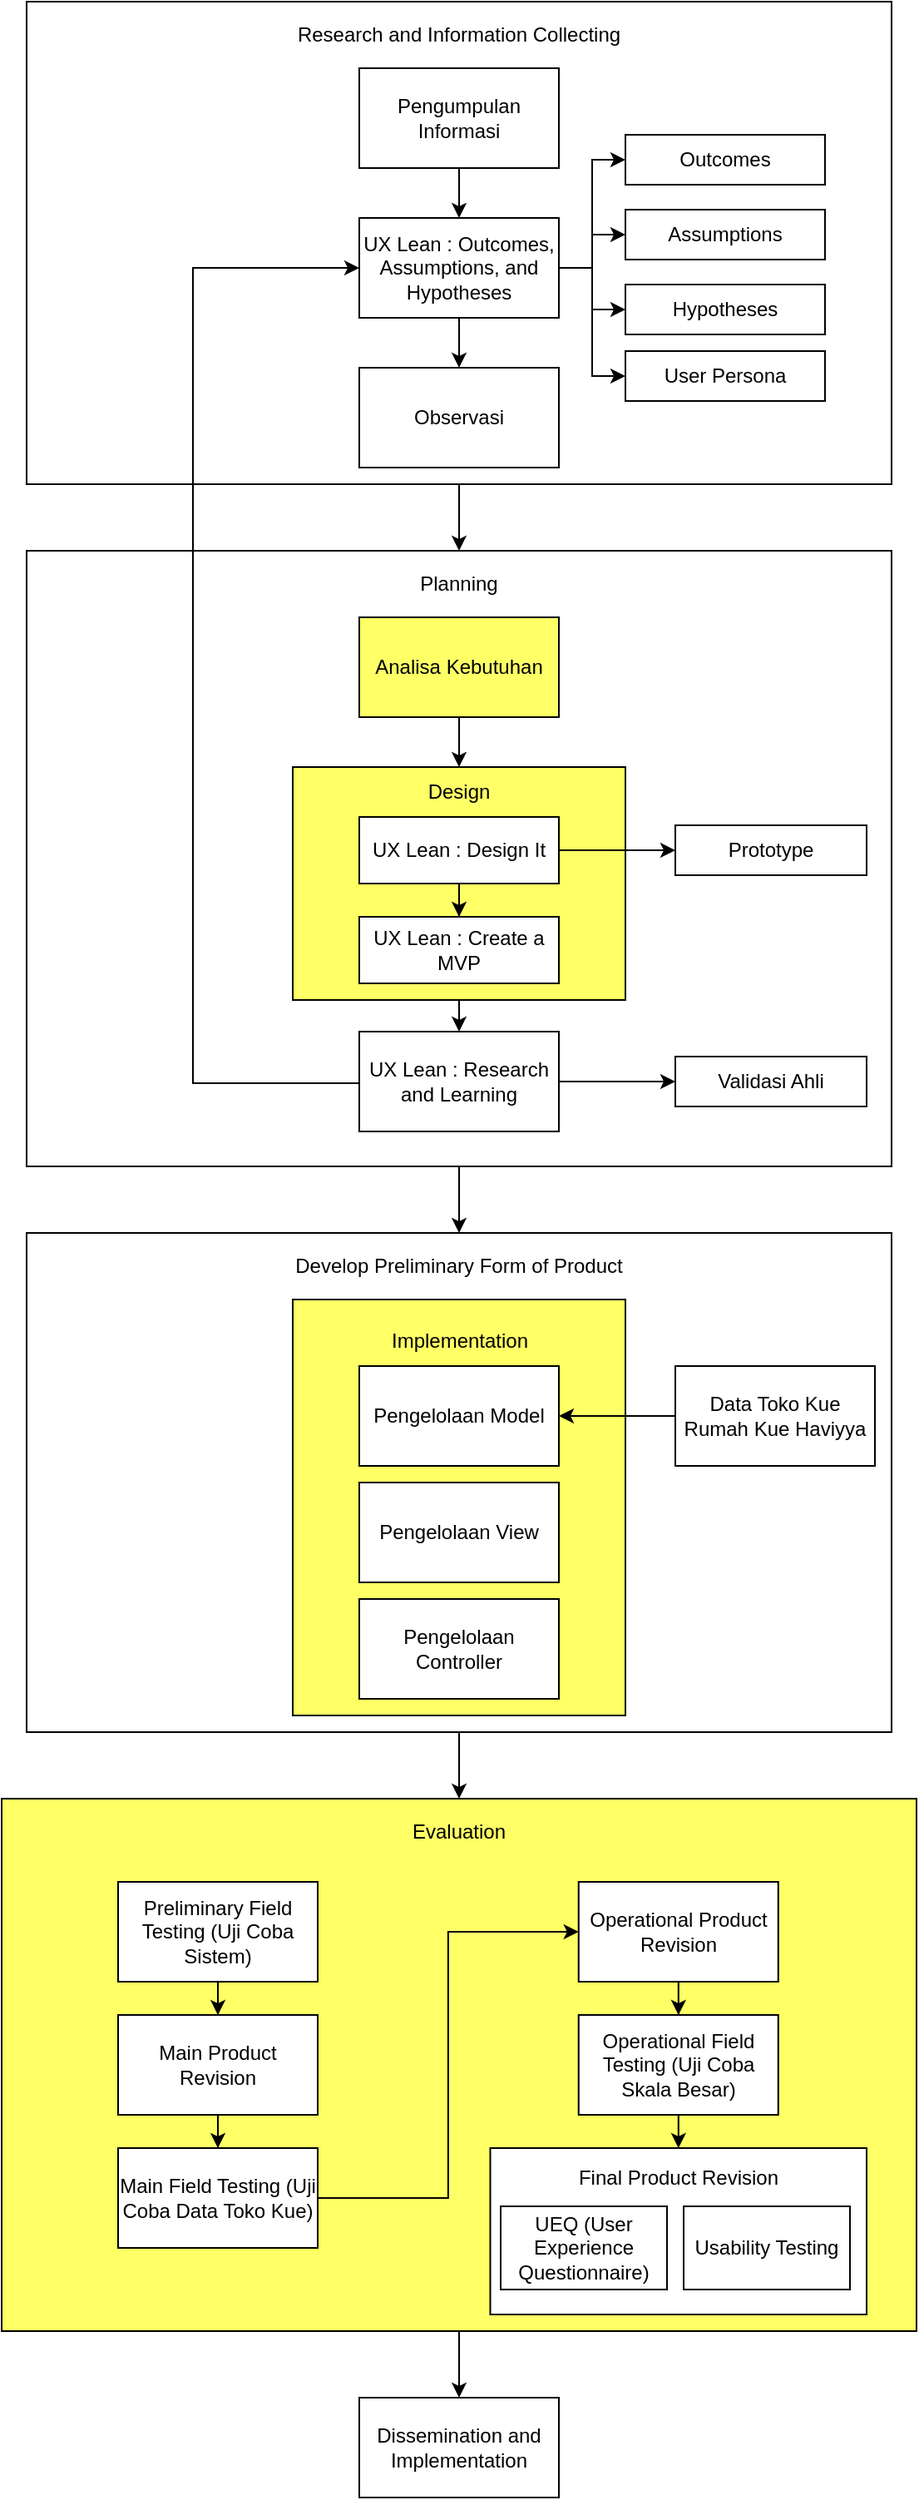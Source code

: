 <mxfile version="24.0.8" type="device">
  <diagram name="Page-1" id="NYpOCwVpXU6mk0hm9_1A">
    <mxGraphModel dx="1434" dy="1846" grid="1" gridSize="10" guides="1" tooltips="1" connect="1" arrows="1" fold="1" page="1" pageScale="1" pageWidth="850" pageHeight="1100" math="0" shadow="0">
      <root>
        <mxCell id="0" />
        <mxCell id="1" parent="0" />
        <mxCell id="IvBj8CLPbsUPMUOufymN-16" value="" style="edgeStyle=orthogonalEdgeStyle;rounded=0;orthogonalLoop=1;jettySize=auto;html=1;" parent="1" source="IvBj8CLPbsUPMUOufymN-1" target="IvBj8CLPbsUPMUOufymN-14" edge="1">
          <mxGeometry relative="1" as="geometry" />
        </mxCell>
        <mxCell id="IvBj8CLPbsUPMUOufymN-1" value="" style="rounded=0;whiteSpace=wrap;html=1;" parent="1" vertex="1">
          <mxGeometry x="50" y="-20" width="520" height="290" as="geometry" />
        </mxCell>
        <mxCell id="IvBj8CLPbsUPMUOufymN-23" value="" style="edgeStyle=orthogonalEdgeStyle;rounded=0;orthogonalLoop=1;jettySize=auto;html=1;" parent="1" source="IvBj8CLPbsUPMUOufymN-2" target="IvBj8CLPbsUPMUOufymN-22" edge="1">
          <mxGeometry relative="1" as="geometry" />
        </mxCell>
        <mxCell id="IvBj8CLPbsUPMUOufymN-2" value="Pengumpulan Informasi" style="rounded=0;whiteSpace=wrap;html=1;" parent="1" vertex="1">
          <mxGeometry x="250" y="20" width="120" height="60" as="geometry" />
        </mxCell>
        <mxCell id="IvBj8CLPbsUPMUOufymN-6" value="&lt;div style=&quot;&quot;&gt;&lt;span style=&quot;background-color: initial;&quot;&gt;Research and Information Collecting&lt;/span&gt;&lt;/div&gt;" style="text;html=1;align=center;verticalAlign=middle;whiteSpace=wrap;rounded=0;" parent="1" vertex="1">
          <mxGeometry x="190" y="-20" width="240" height="40" as="geometry" />
        </mxCell>
        <mxCell id="IvBj8CLPbsUPMUOufymN-7" value="Observasi" style="rounded=0;whiteSpace=wrap;html=1;" parent="1" vertex="1">
          <mxGeometry x="250" y="200" width="120" height="60" as="geometry" />
        </mxCell>
        <mxCell id="IvBj8CLPbsUPMUOufymN-32" value="" style="edgeStyle=orthogonalEdgeStyle;rounded=0;orthogonalLoop=1;jettySize=auto;html=1;" parent="1" source="IvBj8CLPbsUPMUOufymN-11" target="IvBj8CLPbsUPMUOufymN-20" edge="1">
          <mxGeometry relative="1" as="geometry" />
        </mxCell>
        <mxCell id="IvBj8CLPbsUPMUOufymN-11" value="" style="rounded=0;whiteSpace=wrap;html=1;" parent="1" vertex="1">
          <mxGeometry x="50" y="310" width="520" height="370" as="geometry" />
        </mxCell>
        <mxCell id="E_WTX5XMwyGVV0jlAs2--15" style="edgeStyle=orthogonalEdgeStyle;rounded=0;orthogonalLoop=1;jettySize=auto;html=1;entryX=0.5;entryY=0;entryDx=0;entryDy=0;" edge="1" parent="1" source="IvBj8CLPbsUPMUOufymN-13" target="IvBj8CLPbsUPMUOufymN-15">
          <mxGeometry relative="1" as="geometry" />
        </mxCell>
        <mxCell id="IvBj8CLPbsUPMUOufymN-13" value="Analisa Kebutuhan" style="rounded=0;whiteSpace=wrap;html=1;labelBackgroundColor=none;fillColor=#FFFF66;" parent="1" vertex="1">
          <mxGeometry x="250" y="350" width="120" height="60" as="geometry" />
        </mxCell>
        <mxCell id="IvBj8CLPbsUPMUOufymN-14" value="&lt;div style=&quot;&quot;&gt;&lt;span style=&quot;background-color: initial;&quot;&gt;Planning&lt;/span&gt;&lt;/div&gt;" style="text;html=1;align=center;verticalAlign=middle;whiteSpace=wrap;rounded=0;" parent="1" vertex="1">
          <mxGeometry x="190" y="310" width="240" height="40" as="geometry" />
        </mxCell>
        <mxCell id="E_WTX5XMwyGVV0jlAs2--21" style="edgeStyle=orthogonalEdgeStyle;rounded=0;orthogonalLoop=1;jettySize=auto;html=1;exitX=0.5;exitY=1;exitDx=0;exitDy=0;entryX=0.5;entryY=0;entryDx=0;entryDy=0;" edge="1" parent="1" source="IvBj8CLPbsUPMUOufymN-15" target="E_WTX5XMwyGVV0jlAs2--18">
          <mxGeometry relative="1" as="geometry" />
        </mxCell>
        <mxCell id="IvBj8CLPbsUPMUOufymN-15" value="" style="rounded=0;whiteSpace=wrap;html=1;fillColor=#FFFF66;" parent="1" vertex="1">
          <mxGeometry x="210" y="440" width="200" height="140" as="geometry" />
        </mxCell>
        <mxCell id="sx8P-JR-lrS15smXJ_WB-1" style="edgeStyle=orthogonalEdgeStyle;rounded=0;orthogonalLoop=1;jettySize=auto;html=1;entryX=0.5;entryY=0;entryDx=0;entryDy=0;" parent="1" source="IvBj8CLPbsUPMUOufymN-17" target="IvBj8CLPbsUPMUOufymN-39" edge="1">
          <mxGeometry relative="1" as="geometry" />
        </mxCell>
        <mxCell id="IvBj8CLPbsUPMUOufymN-17" value="" style="rounded=0;whiteSpace=wrap;html=1;" parent="1" vertex="1">
          <mxGeometry x="50" y="720" width="520" height="300" as="geometry" />
        </mxCell>
        <mxCell id="IvBj8CLPbsUPMUOufymN-20" value="&lt;div style=&quot;&quot;&gt;Develop Preliminary Form of Product&lt;br&gt;&lt;/div&gt;" style="text;html=1;align=center;verticalAlign=middle;whiteSpace=wrap;rounded=0;" parent="1" vertex="1">
          <mxGeometry x="190" y="720" width="240" height="40" as="geometry" />
        </mxCell>
        <mxCell id="IvBj8CLPbsUPMUOufymN-21" value="" style="rounded=0;whiteSpace=wrap;html=1;fillColor=#FFFF66;" parent="1" vertex="1">
          <mxGeometry x="210" y="760" width="200" height="250" as="geometry" />
        </mxCell>
        <mxCell id="IvBj8CLPbsUPMUOufymN-24" value="" style="edgeStyle=orthogonalEdgeStyle;rounded=0;orthogonalLoop=1;jettySize=auto;html=1;" parent="1" source="IvBj8CLPbsUPMUOufymN-22" target="IvBj8CLPbsUPMUOufymN-7" edge="1">
          <mxGeometry relative="1" as="geometry" />
        </mxCell>
        <mxCell id="E_WTX5XMwyGVV0jlAs2--7" style="edgeStyle=orthogonalEdgeStyle;rounded=0;orthogonalLoop=1;jettySize=auto;html=1;" edge="1" parent="1" source="IvBj8CLPbsUPMUOufymN-22" target="E_WTX5XMwyGVV0jlAs2--3">
          <mxGeometry relative="1" as="geometry" />
        </mxCell>
        <mxCell id="E_WTX5XMwyGVV0jlAs2--8" style="edgeStyle=orthogonalEdgeStyle;rounded=0;orthogonalLoop=1;jettySize=auto;html=1;" edge="1" parent="1" source="IvBj8CLPbsUPMUOufymN-22" target="E_WTX5XMwyGVV0jlAs2--4">
          <mxGeometry relative="1" as="geometry" />
        </mxCell>
        <mxCell id="E_WTX5XMwyGVV0jlAs2--10" style="edgeStyle=orthogonalEdgeStyle;rounded=0;orthogonalLoop=1;jettySize=auto;html=1;entryX=0;entryY=0.5;entryDx=0;entryDy=0;" edge="1" parent="1" source="IvBj8CLPbsUPMUOufymN-22" target="E_WTX5XMwyGVV0jlAs2--2">
          <mxGeometry relative="1" as="geometry" />
        </mxCell>
        <mxCell id="E_WTX5XMwyGVV0jlAs2--11" style="edgeStyle=orthogonalEdgeStyle;rounded=0;orthogonalLoop=1;jettySize=auto;html=1;entryX=0;entryY=0.5;entryDx=0;entryDy=0;" edge="1" parent="1" source="IvBj8CLPbsUPMUOufymN-22" target="E_WTX5XMwyGVV0jlAs2--9">
          <mxGeometry relative="1" as="geometry" />
        </mxCell>
        <mxCell id="IvBj8CLPbsUPMUOufymN-22" value="UX Lean : Outcomes, Assumptions, and Hypotheses" style="rounded=0;whiteSpace=wrap;html=1;" parent="1" vertex="1">
          <mxGeometry x="250" y="110" width="120" height="60" as="geometry" />
        </mxCell>
        <mxCell id="IvBj8CLPbsUPMUOufymN-29" value="Implementation" style="text;html=1;align=center;verticalAlign=middle;resizable=0;points=[];autosize=1;strokeColor=none;fillColor=none;" parent="1" vertex="1">
          <mxGeometry x="255" y="770" width="110" height="30" as="geometry" />
        </mxCell>
        <mxCell id="IvBj8CLPbsUPMUOufymN-33" value="Pengelolaan Model" style="rounded=0;whiteSpace=wrap;html=1;" parent="1" vertex="1">
          <mxGeometry x="250" y="800" width="120" height="60" as="geometry" />
        </mxCell>
        <mxCell id="IvBj8CLPbsUPMUOufymN-34" value="Pengelolaan View" style="rounded=0;whiteSpace=wrap;html=1;" parent="1" vertex="1">
          <mxGeometry x="250" y="870" width="120" height="60" as="geometry" />
        </mxCell>
        <mxCell id="IvBj8CLPbsUPMUOufymN-35" value="Pengelolaan Controller" style="rounded=0;whiteSpace=wrap;html=1;" parent="1" vertex="1">
          <mxGeometry x="250" y="940" width="120" height="60" as="geometry" />
        </mxCell>
        <mxCell id="IvBj8CLPbsUPMUOufymN-37" value="" style="edgeStyle=orthogonalEdgeStyle;rounded=0;orthogonalLoop=1;jettySize=auto;html=1;" parent="1" source="IvBj8CLPbsUPMUOufymN-36" target="IvBj8CLPbsUPMUOufymN-33" edge="1">
          <mxGeometry relative="1" as="geometry" />
        </mxCell>
        <mxCell id="IvBj8CLPbsUPMUOufymN-36" value="Data Toko Kue Rumah Kue Haviyya" style="rounded=0;whiteSpace=wrap;html=1;" parent="1" vertex="1">
          <mxGeometry x="440" y="800" width="120" height="60" as="geometry" />
        </mxCell>
        <mxCell id="UxNjHVQEvLff5CJS-uLE-5" value="" style="edgeStyle=orthogonalEdgeStyle;rounded=0;orthogonalLoop=1;jettySize=auto;html=1;" parent="1" source="IvBj8CLPbsUPMUOufymN-38" target="IvBj8CLPbsUPMUOufymN-66" edge="1">
          <mxGeometry relative="1" as="geometry" />
        </mxCell>
        <mxCell id="IvBj8CLPbsUPMUOufymN-38" value="" style="rounded=0;whiteSpace=wrap;html=1;fillColor=#FFFF66;" parent="1" vertex="1">
          <mxGeometry x="35" y="1060" width="550" height="320" as="geometry" />
        </mxCell>
        <mxCell id="IvBj8CLPbsUPMUOufymN-39" value="&lt;div style=&quot;&quot;&gt;Evaluation&lt;br&gt;&lt;/div&gt;" style="text;html=1;align=center;verticalAlign=middle;whiteSpace=wrap;rounded=0;" parent="1" vertex="1">
          <mxGeometry x="190" y="1060" width="240" height="40" as="geometry" />
        </mxCell>
        <mxCell id="IvBj8CLPbsUPMUOufymN-51" style="edgeStyle=orthogonalEdgeStyle;rounded=0;orthogonalLoop=1;jettySize=auto;html=1;" parent="1" source="IvBj8CLPbsUPMUOufymN-42" target="IvBj8CLPbsUPMUOufymN-43" edge="1">
          <mxGeometry relative="1" as="geometry" />
        </mxCell>
        <mxCell id="IvBj8CLPbsUPMUOufymN-42" value="Preliminary Field Testing (Uji Coba Sistem)" style="rounded=0;whiteSpace=wrap;html=1;" parent="1" vertex="1">
          <mxGeometry x="105" y="1110" width="120" height="60" as="geometry" />
        </mxCell>
        <mxCell id="IvBj8CLPbsUPMUOufymN-52" style="edgeStyle=orthogonalEdgeStyle;rounded=0;orthogonalLoop=1;jettySize=auto;html=1;" parent="1" source="IvBj8CLPbsUPMUOufymN-43" target="IvBj8CLPbsUPMUOufymN-44" edge="1">
          <mxGeometry relative="1" as="geometry" />
        </mxCell>
        <mxCell id="IvBj8CLPbsUPMUOufymN-43" value="Main Product Revision" style="rounded=0;whiteSpace=wrap;html=1;" parent="1" vertex="1">
          <mxGeometry x="105" y="1190" width="120" height="60" as="geometry" />
        </mxCell>
        <mxCell id="IvBj8CLPbsUPMUOufymN-55" style="edgeStyle=orthogonalEdgeStyle;rounded=0;orthogonalLoop=1;jettySize=auto;html=1;entryX=0;entryY=0.5;entryDx=0;entryDy=0;" parent="1" source="IvBj8CLPbsUPMUOufymN-44" target="IvBj8CLPbsUPMUOufymN-47" edge="1">
          <mxGeometry relative="1" as="geometry" />
        </mxCell>
        <mxCell id="IvBj8CLPbsUPMUOufymN-44" value="Main Field Testing (Uji Coba Data Toko Kue)" style="rounded=0;whiteSpace=wrap;html=1;" parent="1" vertex="1">
          <mxGeometry x="105" y="1270" width="120" height="60" as="geometry" />
        </mxCell>
        <mxCell id="IvBj8CLPbsUPMUOufymN-57" style="edgeStyle=orthogonalEdgeStyle;rounded=0;orthogonalLoop=1;jettySize=auto;html=1;" parent="1" source="IvBj8CLPbsUPMUOufymN-47" target="IvBj8CLPbsUPMUOufymN-48" edge="1">
          <mxGeometry relative="1" as="geometry" />
        </mxCell>
        <mxCell id="IvBj8CLPbsUPMUOufymN-47" value="Operational Product Revision" style="rounded=0;whiteSpace=wrap;html=1;" parent="1" vertex="1">
          <mxGeometry x="381.88" y="1110" width="120" height="60" as="geometry" />
        </mxCell>
        <mxCell id="IvBj8CLPbsUPMUOufymN-58" value="" style="edgeStyle=orthogonalEdgeStyle;rounded=0;orthogonalLoop=1;jettySize=auto;html=1;" parent="1" source="IvBj8CLPbsUPMUOufymN-48" target="IvBj8CLPbsUPMUOufymN-49" edge="1">
          <mxGeometry relative="1" as="geometry" />
        </mxCell>
        <mxCell id="IvBj8CLPbsUPMUOufymN-48" value="Operational Field Testing (Uji Coba Skala Besar)" style="rounded=0;whiteSpace=wrap;html=1;" parent="1" vertex="1">
          <mxGeometry x="381.88" y="1190" width="120" height="60" as="geometry" />
        </mxCell>
        <mxCell id="IvBj8CLPbsUPMUOufymN-49" value="" style="rounded=0;whiteSpace=wrap;html=1;" parent="1" vertex="1">
          <mxGeometry x="328.75" y="1270" width="226.25" height="100" as="geometry" />
        </mxCell>
        <mxCell id="IvBj8CLPbsUPMUOufymN-61" value="Final Product Revision" style="text;html=1;align=center;verticalAlign=middle;whiteSpace=wrap;rounded=0;" parent="1" vertex="1">
          <mxGeometry x="366.88" y="1270" width="150" height="35" as="geometry" />
        </mxCell>
        <mxCell id="IvBj8CLPbsUPMUOufymN-62" value="UEQ (User Experience Questionnaire)" style="rounded=0;whiteSpace=wrap;html=1;" parent="1" vertex="1">
          <mxGeometry x="335" y="1305" width="100" height="50" as="geometry" />
        </mxCell>
        <mxCell id="IvBj8CLPbsUPMUOufymN-64" value="Usability Testing" style="rounded=0;whiteSpace=wrap;html=1;" parent="1" vertex="1">
          <mxGeometry x="445" y="1305" width="100" height="50" as="geometry" />
        </mxCell>
        <mxCell id="IvBj8CLPbsUPMUOufymN-66" value="Dissemination and Implementation" style="rounded=0;whiteSpace=wrap;html=1;" parent="1" vertex="1">
          <mxGeometry x="250" y="1420" width="120" height="60" as="geometry" />
        </mxCell>
        <mxCell id="E_WTX5XMwyGVV0jlAs2--2" value="Outcomes" style="rounded=0;whiteSpace=wrap;html=1;" vertex="1" parent="1">
          <mxGeometry x="410" y="60" width="120" height="30" as="geometry" />
        </mxCell>
        <mxCell id="E_WTX5XMwyGVV0jlAs2--3" value="Assumptions" style="rounded=0;whiteSpace=wrap;html=1;" vertex="1" parent="1">
          <mxGeometry x="410" y="105" width="120" height="30" as="geometry" />
        </mxCell>
        <mxCell id="E_WTX5XMwyGVV0jlAs2--4" value="Hypotheses" style="rounded=0;whiteSpace=wrap;html=1;" vertex="1" parent="1">
          <mxGeometry x="410" y="150" width="120" height="30" as="geometry" />
        </mxCell>
        <mxCell id="E_WTX5XMwyGVV0jlAs2--9" value="User Persona" style="rounded=0;whiteSpace=wrap;html=1;" vertex="1" parent="1">
          <mxGeometry x="410" y="190" width="120" height="30" as="geometry" />
        </mxCell>
        <mxCell id="E_WTX5XMwyGVV0jlAs2--12" value="Design" style="text;html=1;align=center;verticalAlign=middle;whiteSpace=wrap;rounded=0;" vertex="1" parent="1">
          <mxGeometry x="280" y="440" width="60" height="30" as="geometry" />
        </mxCell>
        <mxCell id="E_WTX5XMwyGVV0jlAs2--17" style="edgeStyle=orthogonalEdgeStyle;rounded=0;orthogonalLoop=1;jettySize=auto;html=1;" edge="1" parent="1" source="E_WTX5XMwyGVV0jlAs2--13" target="E_WTX5XMwyGVV0jlAs2--16">
          <mxGeometry relative="1" as="geometry" />
        </mxCell>
        <mxCell id="E_WTX5XMwyGVV0jlAs2--26" value="" style="edgeStyle=orthogonalEdgeStyle;rounded=0;orthogonalLoop=1;jettySize=auto;html=1;" edge="1" parent="1" source="E_WTX5XMwyGVV0jlAs2--13" target="E_WTX5XMwyGVV0jlAs2--25">
          <mxGeometry relative="1" as="geometry" />
        </mxCell>
        <mxCell id="E_WTX5XMwyGVV0jlAs2--13" value="UX Lean : Design It" style="rounded=0;whiteSpace=wrap;html=1;" vertex="1" parent="1">
          <mxGeometry x="250" y="470" width="120" height="40" as="geometry" />
        </mxCell>
        <mxCell id="E_WTX5XMwyGVV0jlAs2--16" value="UX Lean : Create a MVP" style="rounded=0;whiteSpace=wrap;html=1;" vertex="1" parent="1">
          <mxGeometry x="250" y="530" width="120" height="40" as="geometry" />
        </mxCell>
        <mxCell id="E_WTX5XMwyGVV0jlAs2--19" style="edgeStyle=orthogonalEdgeStyle;rounded=0;orthogonalLoop=1;jettySize=auto;html=1;entryX=0;entryY=0.5;entryDx=0;entryDy=0;" edge="1" parent="1" source="E_WTX5XMwyGVV0jlAs2--18" target="IvBj8CLPbsUPMUOufymN-22">
          <mxGeometry relative="1" as="geometry">
            <Array as="points">
              <mxPoint x="150" y="630" />
              <mxPoint x="150" y="140" />
            </Array>
          </mxGeometry>
        </mxCell>
        <mxCell id="E_WTX5XMwyGVV0jlAs2--24" value="" style="edgeStyle=orthogonalEdgeStyle;rounded=0;orthogonalLoop=1;jettySize=auto;html=1;" edge="1" parent="1" source="E_WTX5XMwyGVV0jlAs2--18" target="E_WTX5XMwyGVV0jlAs2--23">
          <mxGeometry relative="1" as="geometry" />
        </mxCell>
        <mxCell id="E_WTX5XMwyGVV0jlAs2--18" value="UX Lean : Research and Learning" style="rounded=0;whiteSpace=wrap;html=1;" vertex="1" parent="1">
          <mxGeometry x="250" y="599" width="120" height="60" as="geometry" />
        </mxCell>
        <mxCell id="E_WTX5XMwyGVV0jlAs2--23" value="Validasi Ahli" style="rounded=0;whiteSpace=wrap;html=1;" vertex="1" parent="1">
          <mxGeometry x="440" y="614" width="115" height="30" as="geometry" />
        </mxCell>
        <mxCell id="E_WTX5XMwyGVV0jlAs2--25" value="Prototype" style="rounded=0;whiteSpace=wrap;html=1;" vertex="1" parent="1">
          <mxGeometry x="440" y="475" width="115" height="30" as="geometry" />
        </mxCell>
      </root>
    </mxGraphModel>
  </diagram>
</mxfile>
